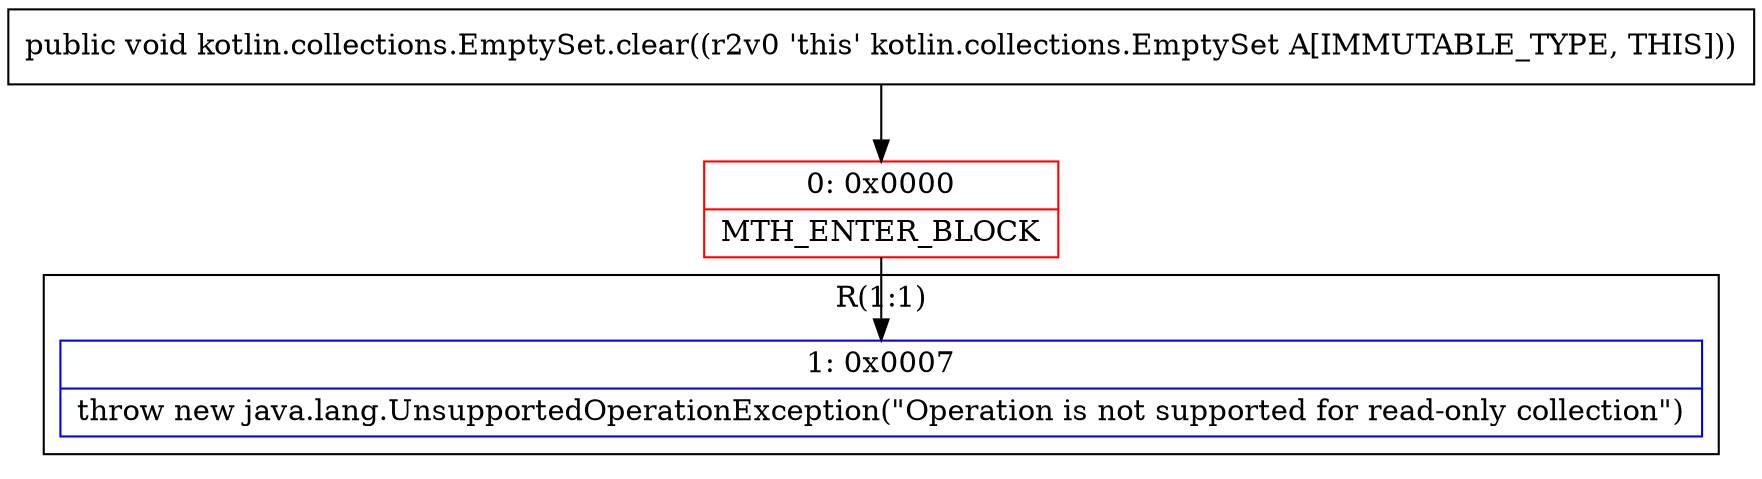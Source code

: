 digraph "CFG forkotlin.collections.EmptySet.clear()V" {
subgraph cluster_Region_1386940656 {
label = "R(1:1)";
node [shape=record,color=blue];
Node_1 [shape=record,label="{1\:\ 0x0007|throw new java.lang.UnsupportedOperationException(\"Operation is not supported for read\-only collection\")\l}"];
}
Node_0 [shape=record,color=red,label="{0\:\ 0x0000|MTH_ENTER_BLOCK\l}"];
MethodNode[shape=record,label="{public void kotlin.collections.EmptySet.clear((r2v0 'this' kotlin.collections.EmptySet A[IMMUTABLE_TYPE, THIS])) }"];
MethodNode -> Node_0;
Node_0 -> Node_1;
}

